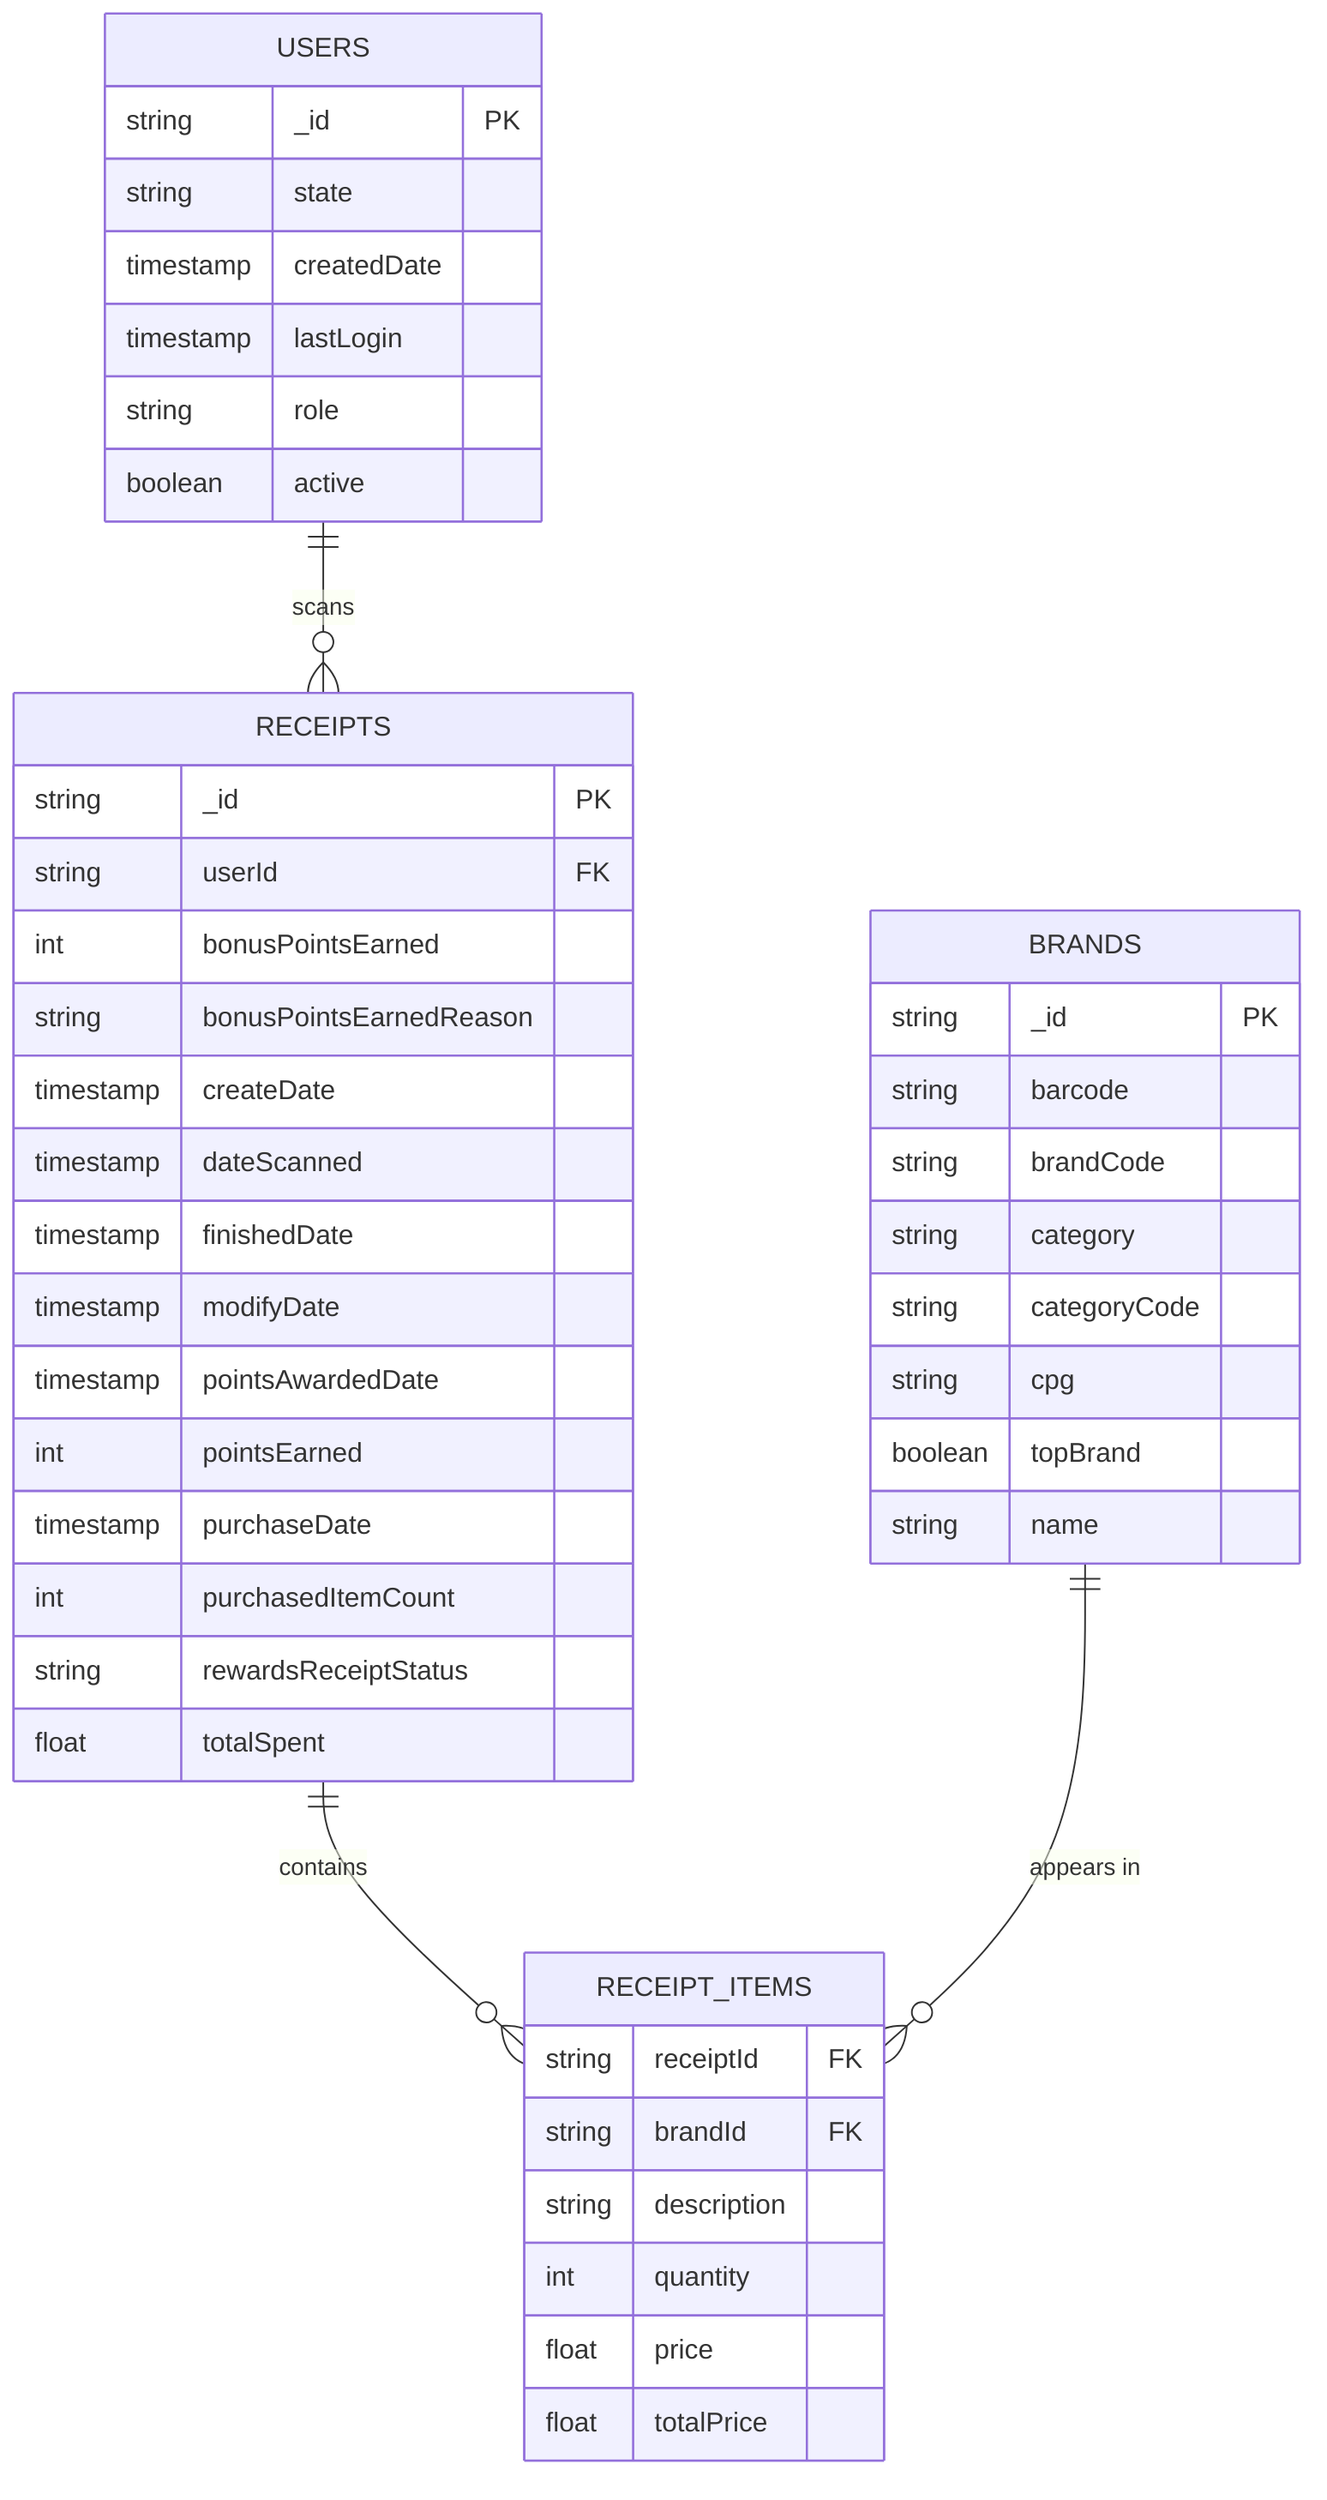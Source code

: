 erDiagram
    USERS ||--o{ RECEIPTS : "scans"
    RECEIPTS ||--o{ RECEIPT_ITEMS : "contains"
    BRANDS ||--o{ RECEIPT_ITEMS : "appears in"
    
    USERS {
        string _id PK
        string state
        timestamp createdDate
        timestamp lastLogin
        string role
        boolean active
    }
    
    RECEIPTS {
        string _id PK
        string userId FK
        int bonusPointsEarned
        string bonusPointsEarnedReason
        timestamp createDate
        timestamp dateScanned
        timestamp finishedDate
        timestamp modifyDate
        timestamp pointsAwardedDate
        int pointsEarned
        timestamp purchaseDate
        int purchasedItemCount
        string rewardsReceiptStatus
        float totalSpent
    }
    
    RECEIPT_ITEMS {
        string receiptId FK
        string brandId FK
        string description
        int quantity
        float price
        float totalPrice
    }
    
    BRANDS {
        string _id PK
        string barcode
        string brandCode
        string category
        string categoryCode
        string cpg
        boolean topBrand
        string name
    }